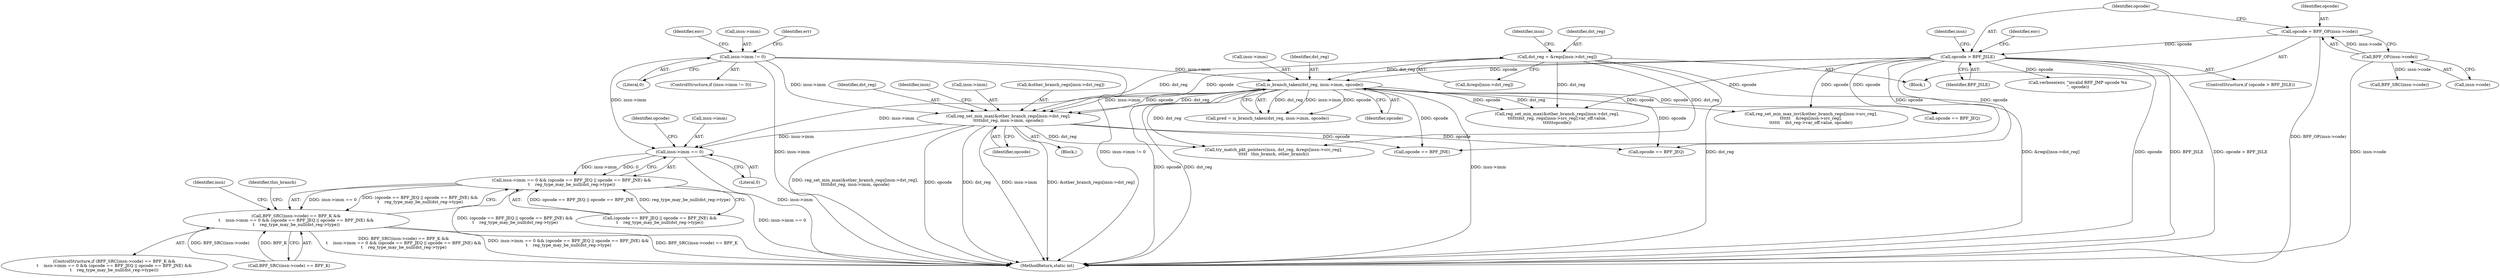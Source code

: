 digraph "0_linux_979d63d50c0c0f7bc537bf821e056cc9fe5abd38_0@pointer" {
"1000448" [label="(Call,insn->imm == 0)"];
"1000163" [label="(Call,insn->imm != 0)"];
"1000249" [label="(Call,is_branch_taken(dst_reg, insn->imm, opcode))"];
"1000230" [label="(Call,dst_reg = &regs[insn->dst_reg])"];
"1000143" [label="(Call,opcode > BPF_JSLE)"];
"1000135" [label="(Call,opcode = BPF_OP(insn->code))"];
"1000137" [label="(Call,BPF_OP(insn->code))"];
"1000427" [label="(Call,reg_set_min_max(&other_branch_regs[insn->dst_reg],\n\t\t\t\t\tdst_reg, insn->imm, opcode))"];
"1000447" [label="(Call,insn->imm == 0 && (opcode == BPF_JEQ || opcode == BPF_JNE) &&\n\t    reg_type_may_be_null(dst_reg->type))"];
"1000440" [label="(Call,BPF_SRC(insn->code) == BPF_K &&\n\t    insn->imm == 0 && (opcode == BPF_JEQ || opcode == BPF_JNE) &&\n\t    reg_type_may_be_null(dst_reg->type))"];
"1000167" [label="(Literal,0)"];
"1000242" [label="(Identifier,insn)"];
"1000145" [label="(Identifier,BPF_JSLE)"];
"1000529" [label="(MethodReturn,static int)"];
"1000137" [label="(Call,BPF_OP(insn->code))"];
"1000143" [label="(Call,opcode > BPF_JSLE)"];
"1000456" [label="(Identifier,opcode)"];
"1000427" [label="(Call,reg_set_min_max(&other_branch_regs[insn->dst_reg],\n\t\t\t\t\tdst_reg, insn->imm, opcode))"];
"1000440" [label="(Call,BPF_SRC(insn->code) == BPF_K &&\n\t    insn->imm == 0 && (opcode == BPF_JEQ || opcode == BPF_JNE) &&\n\t    reg_type_may_be_null(dst_reg->type))"];
"1000467" [label="(Identifier,this_branch)"];
"1000453" [label="(Call,(opcode == BPF_JEQ || opcode == BPF_JNE) &&\n\t    reg_type_may_be_null(dst_reg->type))"];
"1000251" [label="(Call,insn->imm)"];
"1000156" [label="(Call,BPF_SRC(insn->code))"];
"1000163" [label="(Call,insn->imm != 0)"];
"1000162" [label="(ControlStructure,if (insn->imm != 0))"];
"1000136" [label="(Identifier,opcode)"];
"1000231" [label="(Identifier,dst_reg)"];
"1000447" [label="(Call,insn->imm == 0 && (opcode == BPF_JEQ || opcode == BPF_JNE) &&\n\t    reg_type_may_be_null(dst_reg->type))"];
"1000176" [label="(Identifier,err)"];
"1000434" [label="(Identifier,dst_reg)"];
"1000426" [label="(Block,)"];
"1000247" [label="(Call,pred = is_branch_taken(dst_reg, insn->imm, opcode))"];
"1000487" [label="(Identifier,insn)"];
"1000135" [label="(Call,opcode = BPF_OP(insn->code))"];
"1000444" [label="(Identifier,insn)"];
"1000158" [label="(Identifier,insn)"];
"1000250" [label="(Identifier,dst_reg)"];
"1000438" [label="(Identifier,opcode)"];
"1000230" [label="(Call,dst_reg = &regs[insn->dst_reg])"];
"1000441" [label="(Call,BPF_SRC(insn->code) == BPF_K)"];
"1000365" [label="(Call,reg_set_min_max_inv(&other_branch_regs[insn->src_reg],\n\t\t\t\t\t\t    &regs[insn->src_reg],\n\t\t\t\t\t\t    dst_reg->var_off.value, opcode))"];
"1000455" [label="(Call,opcode == BPF_JEQ)"];
"1000435" [label="(Call,insn->imm)"];
"1000147" [label="(Call,verbose(env, \"invalid BPF_JMP opcode %x\n\", opcode))"];
"1000428" [label="(Call,&other_branch_regs[insn->dst_reg])"];
"1000170" [label="(Identifier,env)"];
"1000341" [label="(Call,reg_set_min_max(&other_branch_regs[insn->dst_reg],\n\t\t\t\t\t\tdst_reg, regs[insn->src_reg].var_off.value,\n\t\t\t\t\t\topcode))"];
"1000449" [label="(Call,insn->imm)"];
"1000144" [label="(Identifier,opcode)"];
"1000164" [label="(Call,insn->imm)"];
"1000471" [label="(Call,opcode == BPF_JNE)"];
"1000112" [label="(Block,)"];
"1000387" [label="(Call,opcode == BPF_JEQ)"];
"1000486" [label="(Call,try_match_pkt_pointers(insn, dst_reg, &regs[insn->src_reg],\n\t\t\t\t\t   this_branch, other_branch))"];
"1000142" [label="(ControlStructure,if (opcode > BPF_JSLE))"];
"1000254" [label="(Identifier,opcode)"];
"1000452" [label="(Literal,0)"];
"1000148" [label="(Identifier,env)"];
"1000232" [label="(Call,&regs[insn->dst_reg])"];
"1000439" [label="(ControlStructure,if (BPF_SRC(insn->code) == BPF_K &&\n\t    insn->imm == 0 && (opcode == BPF_JEQ || opcode == BPF_JNE) &&\n\t    reg_type_may_be_null(dst_reg->type)))"];
"1000249" [label="(Call,is_branch_taken(dst_reg, insn->imm, opcode))"];
"1000138" [label="(Call,insn->code)"];
"1000448" [label="(Call,insn->imm == 0)"];
"1000448" -> "1000447"  [label="AST: "];
"1000448" -> "1000452"  [label="CFG: "];
"1000449" -> "1000448"  [label="AST: "];
"1000452" -> "1000448"  [label="AST: "];
"1000456" -> "1000448"  [label="CFG: "];
"1000447" -> "1000448"  [label="CFG: "];
"1000448" -> "1000529"  [label="DDG: insn->imm"];
"1000448" -> "1000447"  [label="DDG: insn->imm"];
"1000448" -> "1000447"  [label="DDG: 0"];
"1000163" -> "1000448"  [label="DDG: insn->imm"];
"1000249" -> "1000448"  [label="DDG: insn->imm"];
"1000427" -> "1000448"  [label="DDG: insn->imm"];
"1000163" -> "1000162"  [label="AST: "];
"1000163" -> "1000167"  [label="CFG: "];
"1000164" -> "1000163"  [label="AST: "];
"1000167" -> "1000163"  [label="AST: "];
"1000170" -> "1000163"  [label="CFG: "];
"1000176" -> "1000163"  [label="CFG: "];
"1000163" -> "1000529"  [label="DDG: insn->imm"];
"1000163" -> "1000529"  [label="DDG: insn->imm != 0"];
"1000163" -> "1000249"  [label="DDG: insn->imm"];
"1000163" -> "1000427"  [label="DDG: insn->imm"];
"1000249" -> "1000247"  [label="AST: "];
"1000249" -> "1000254"  [label="CFG: "];
"1000250" -> "1000249"  [label="AST: "];
"1000251" -> "1000249"  [label="AST: "];
"1000254" -> "1000249"  [label="AST: "];
"1000247" -> "1000249"  [label="CFG: "];
"1000249" -> "1000529"  [label="DDG: insn->imm"];
"1000249" -> "1000529"  [label="DDG: opcode"];
"1000249" -> "1000529"  [label="DDG: dst_reg"];
"1000249" -> "1000247"  [label="DDG: dst_reg"];
"1000249" -> "1000247"  [label="DDG: insn->imm"];
"1000249" -> "1000247"  [label="DDG: opcode"];
"1000230" -> "1000249"  [label="DDG: dst_reg"];
"1000143" -> "1000249"  [label="DDG: opcode"];
"1000249" -> "1000341"  [label="DDG: dst_reg"];
"1000249" -> "1000341"  [label="DDG: opcode"];
"1000249" -> "1000365"  [label="DDG: opcode"];
"1000249" -> "1000387"  [label="DDG: opcode"];
"1000249" -> "1000427"  [label="DDG: dst_reg"];
"1000249" -> "1000427"  [label="DDG: insn->imm"];
"1000249" -> "1000427"  [label="DDG: opcode"];
"1000249" -> "1000455"  [label="DDG: opcode"];
"1000249" -> "1000471"  [label="DDG: opcode"];
"1000249" -> "1000486"  [label="DDG: dst_reg"];
"1000230" -> "1000112"  [label="AST: "];
"1000230" -> "1000232"  [label="CFG: "];
"1000231" -> "1000230"  [label="AST: "];
"1000232" -> "1000230"  [label="AST: "];
"1000242" -> "1000230"  [label="CFG: "];
"1000230" -> "1000529"  [label="DDG: dst_reg"];
"1000230" -> "1000529"  [label="DDG: &regs[insn->dst_reg]"];
"1000230" -> "1000341"  [label="DDG: dst_reg"];
"1000230" -> "1000427"  [label="DDG: dst_reg"];
"1000230" -> "1000486"  [label="DDG: dst_reg"];
"1000143" -> "1000142"  [label="AST: "];
"1000143" -> "1000145"  [label="CFG: "];
"1000144" -> "1000143"  [label="AST: "];
"1000145" -> "1000143"  [label="AST: "];
"1000148" -> "1000143"  [label="CFG: "];
"1000158" -> "1000143"  [label="CFG: "];
"1000143" -> "1000529"  [label="DDG: opcode"];
"1000143" -> "1000529"  [label="DDG: BPF_JSLE"];
"1000143" -> "1000529"  [label="DDG: opcode > BPF_JSLE"];
"1000135" -> "1000143"  [label="DDG: opcode"];
"1000143" -> "1000147"  [label="DDG: opcode"];
"1000143" -> "1000341"  [label="DDG: opcode"];
"1000143" -> "1000365"  [label="DDG: opcode"];
"1000143" -> "1000387"  [label="DDG: opcode"];
"1000143" -> "1000427"  [label="DDG: opcode"];
"1000143" -> "1000455"  [label="DDG: opcode"];
"1000143" -> "1000471"  [label="DDG: opcode"];
"1000135" -> "1000112"  [label="AST: "];
"1000135" -> "1000137"  [label="CFG: "];
"1000136" -> "1000135"  [label="AST: "];
"1000137" -> "1000135"  [label="AST: "];
"1000144" -> "1000135"  [label="CFG: "];
"1000135" -> "1000529"  [label="DDG: BPF_OP(insn->code)"];
"1000137" -> "1000135"  [label="DDG: insn->code"];
"1000137" -> "1000138"  [label="CFG: "];
"1000138" -> "1000137"  [label="AST: "];
"1000137" -> "1000529"  [label="DDG: insn->code"];
"1000137" -> "1000156"  [label="DDG: insn->code"];
"1000427" -> "1000426"  [label="AST: "];
"1000427" -> "1000438"  [label="CFG: "];
"1000428" -> "1000427"  [label="AST: "];
"1000434" -> "1000427"  [label="AST: "];
"1000435" -> "1000427"  [label="AST: "];
"1000438" -> "1000427"  [label="AST: "];
"1000444" -> "1000427"  [label="CFG: "];
"1000427" -> "1000529"  [label="DDG: &other_branch_regs[insn->dst_reg]"];
"1000427" -> "1000529"  [label="DDG: reg_set_min_max(&other_branch_regs[insn->dst_reg],\n\t\t\t\t\tdst_reg, insn->imm, opcode)"];
"1000427" -> "1000529"  [label="DDG: opcode"];
"1000427" -> "1000529"  [label="DDG: dst_reg"];
"1000427" -> "1000529"  [label="DDG: insn->imm"];
"1000427" -> "1000455"  [label="DDG: opcode"];
"1000427" -> "1000471"  [label="DDG: opcode"];
"1000427" -> "1000486"  [label="DDG: dst_reg"];
"1000447" -> "1000440"  [label="AST: "];
"1000447" -> "1000453"  [label="CFG: "];
"1000453" -> "1000447"  [label="AST: "];
"1000440" -> "1000447"  [label="CFG: "];
"1000447" -> "1000529"  [label="DDG: (opcode == BPF_JEQ || opcode == BPF_JNE) &&\n\t    reg_type_may_be_null(dst_reg->type)"];
"1000447" -> "1000529"  [label="DDG: insn->imm == 0"];
"1000447" -> "1000440"  [label="DDG: insn->imm == 0"];
"1000447" -> "1000440"  [label="DDG: (opcode == BPF_JEQ || opcode == BPF_JNE) &&\n\t    reg_type_may_be_null(dst_reg->type)"];
"1000453" -> "1000447"  [label="DDG: opcode == BPF_JEQ || opcode == BPF_JNE"];
"1000453" -> "1000447"  [label="DDG: reg_type_may_be_null(dst_reg->type)"];
"1000440" -> "1000439"  [label="AST: "];
"1000440" -> "1000441"  [label="CFG: "];
"1000441" -> "1000440"  [label="AST: "];
"1000467" -> "1000440"  [label="CFG: "];
"1000487" -> "1000440"  [label="CFG: "];
"1000440" -> "1000529"  [label="DDG: BPF_SRC(insn->code) == BPF_K &&\n\t    insn->imm == 0 && (opcode == BPF_JEQ || opcode == BPF_JNE) &&\n\t    reg_type_may_be_null(dst_reg->type)"];
"1000440" -> "1000529"  [label="DDG: insn->imm == 0 && (opcode == BPF_JEQ || opcode == BPF_JNE) &&\n\t    reg_type_may_be_null(dst_reg->type)"];
"1000440" -> "1000529"  [label="DDG: BPF_SRC(insn->code) == BPF_K"];
"1000441" -> "1000440"  [label="DDG: BPF_SRC(insn->code)"];
"1000441" -> "1000440"  [label="DDG: BPF_K"];
}
